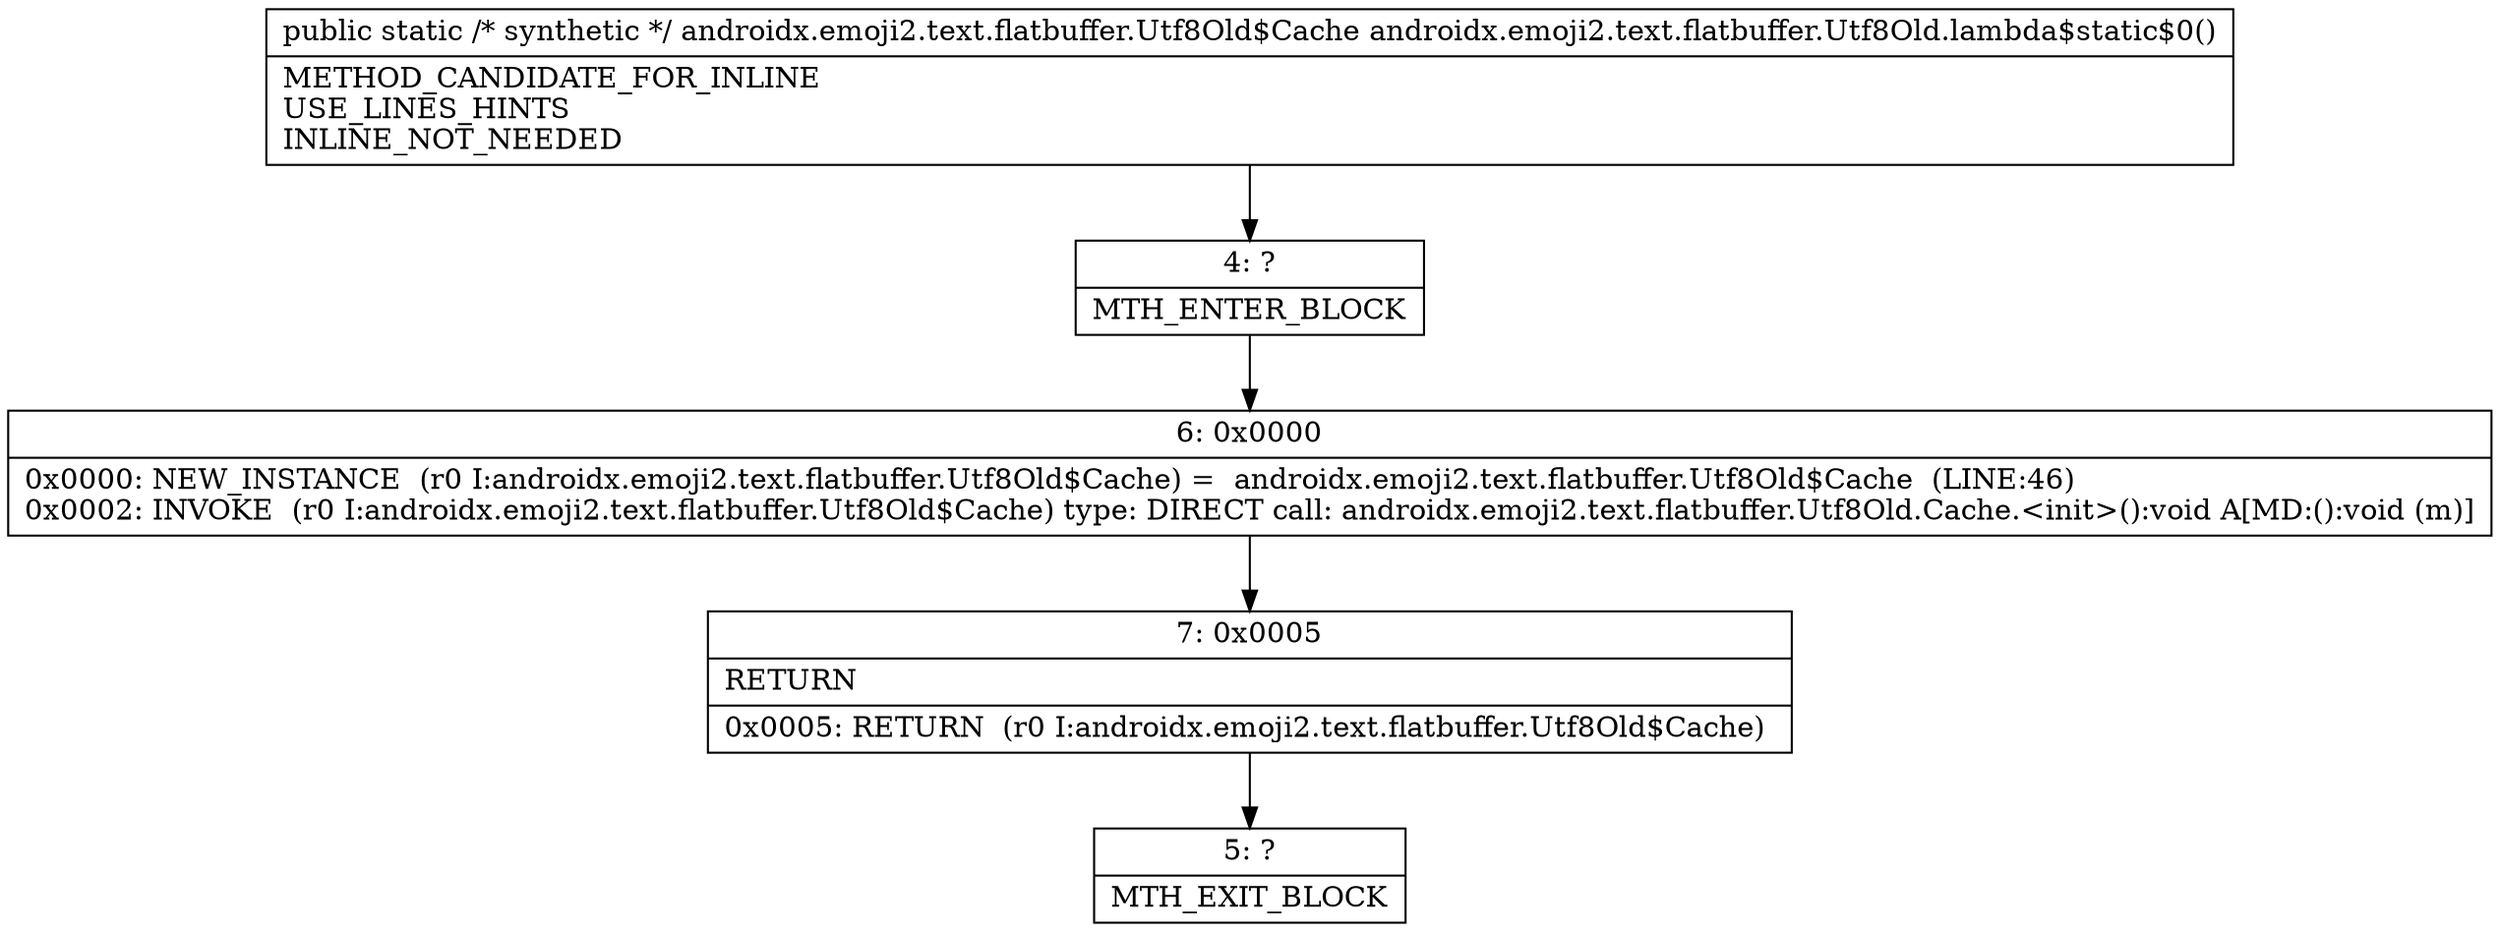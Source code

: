 digraph "CFG forandroidx.emoji2.text.flatbuffer.Utf8Old.lambda$static$0()Landroidx\/emoji2\/text\/flatbuffer\/Utf8Old$Cache;" {
Node_4 [shape=record,label="{4\:\ ?|MTH_ENTER_BLOCK\l}"];
Node_6 [shape=record,label="{6\:\ 0x0000|0x0000: NEW_INSTANCE  (r0 I:androidx.emoji2.text.flatbuffer.Utf8Old$Cache) =  androidx.emoji2.text.flatbuffer.Utf8Old$Cache  (LINE:46)\l0x0002: INVOKE  (r0 I:androidx.emoji2.text.flatbuffer.Utf8Old$Cache) type: DIRECT call: androidx.emoji2.text.flatbuffer.Utf8Old.Cache.\<init\>():void A[MD:():void (m)]\l}"];
Node_7 [shape=record,label="{7\:\ 0x0005|RETURN\l|0x0005: RETURN  (r0 I:androidx.emoji2.text.flatbuffer.Utf8Old$Cache) \l}"];
Node_5 [shape=record,label="{5\:\ ?|MTH_EXIT_BLOCK\l}"];
MethodNode[shape=record,label="{public static \/* synthetic *\/ androidx.emoji2.text.flatbuffer.Utf8Old$Cache androidx.emoji2.text.flatbuffer.Utf8Old.lambda$static$0()  | METHOD_CANDIDATE_FOR_INLINE\lUSE_LINES_HINTS\lINLINE_NOT_NEEDED\l}"];
MethodNode -> Node_4;Node_4 -> Node_6;
Node_6 -> Node_7;
Node_7 -> Node_5;
}

